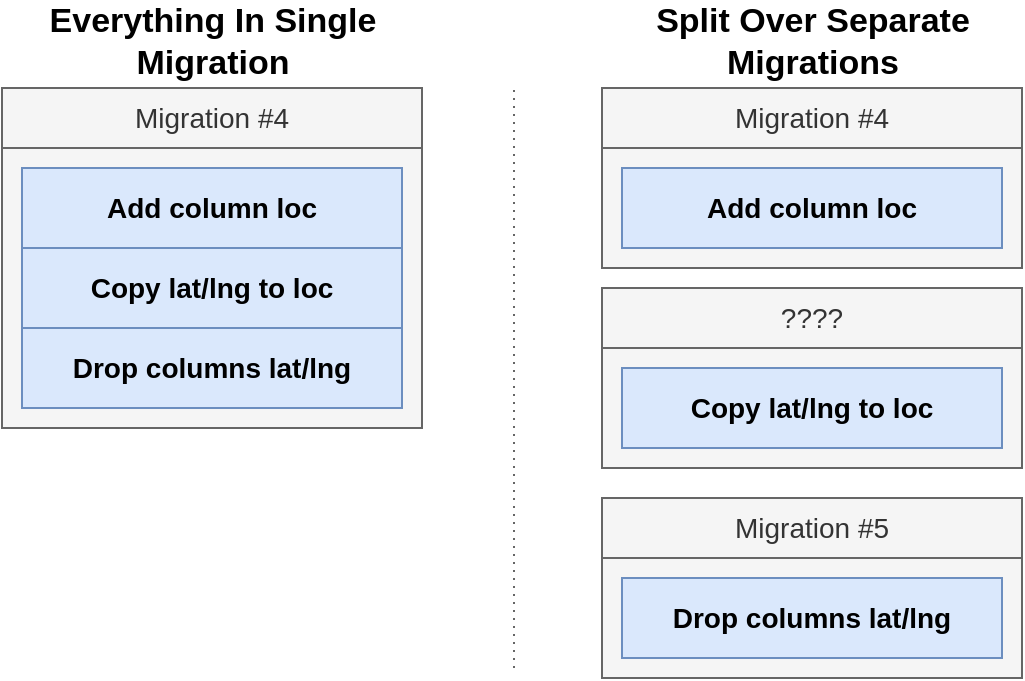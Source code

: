 <mxfile version="13.3.7" type="device" pages="9"><diagram id="X99D3y1sWHCBSuVxDn_O" name="01 - path"><mxGraphModel dx="653" dy="403" grid="1" gridSize="10" guides="1" tooltips="1" connect="1" arrows="1" fold="1" page="1" pageScale="1" pageWidth="1920" pageHeight="1200" math="0" shadow="0"><root><mxCell id="0"/><mxCell id="1" parent="0"/><mxCell id="rL-0ogQe27kvPWBZUVKz-1" value="" style="rounded=0;whiteSpace=wrap;html=1;fontSize=14;align=center;fillColor=#f5f5f5;strokeColor=#666666;fontColor=#333333;" vertex="1" parent="1"><mxGeometry x="530" y="380" width="210" height="140" as="geometry"/></mxCell><mxCell id="rL-0ogQe27kvPWBZUVKz-2" value="Add column loc" style="rounded=0;whiteSpace=wrap;html=1;fontSize=14;fillColor=#dae8fc;strokeColor=#6c8ebf;fontStyle=1" vertex="1" parent="1"><mxGeometry x="540" y="390" width="190" height="40" as="geometry"/></mxCell><mxCell id="rL-0ogQe27kvPWBZUVKz-3" value="Copy lat/lng to loc" style="rounded=0;whiteSpace=wrap;html=1;fontSize=14;fillColor=#dae8fc;strokeColor=#6c8ebf;fontStyle=1" vertex="1" parent="1"><mxGeometry x="540" y="430" width="190" height="40" as="geometry"/></mxCell><mxCell id="rL-0ogQe27kvPWBZUVKz-4" value="Drop columns lat/lng" style="rounded=0;whiteSpace=wrap;html=1;fontSize=14;fillColor=#dae8fc;strokeColor=#6c8ebf;fontStyle=1" vertex="1" parent="1"><mxGeometry x="540" y="470" width="190" height="40" as="geometry"/></mxCell><mxCell id="rL-0ogQe27kvPWBZUVKz-5" value="Migration #4" style="rounded=0;whiteSpace=wrap;html=1;fontSize=14;align=center;fillColor=#f5f5f5;strokeColor=#666666;fontColor=#333333;" vertex="1" parent="1"><mxGeometry x="530" y="350" width="210" height="30" as="geometry"/></mxCell><mxCell id="rL-0ogQe27kvPWBZUVKz-6" value="" style="rounded=0;whiteSpace=wrap;html=1;fontSize=14;align=center;fillColor=#f5f5f5;strokeColor=#666666;fontColor=#333333;" vertex="1" parent="1"><mxGeometry x="830" y="380" width="210" height="60" as="geometry"/></mxCell><mxCell id="rL-0ogQe27kvPWBZUVKz-7" value="Add column loc" style="rounded=0;whiteSpace=wrap;html=1;fontSize=14;fillColor=#dae8fc;strokeColor=#6c8ebf;fontStyle=1" vertex="1" parent="1"><mxGeometry x="840" y="390" width="190" height="40" as="geometry"/></mxCell><mxCell id="rL-0ogQe27kvPWBZUVKz-8" value="Migration #4" style="rounded=0;whiteSpace=wrap;html=1;fontSize=14;align=center;fillColor=#f5f5f5;strokeColor=#666666;fontColor=#333333;" vertex="1" parent="1"><mxGeometry x="830" y="350" width="210" height="30" as="geometry"/></mxCell><mxCell id="rL-0ogQe27kvPWBZUVKz-9" value="" style="rounded=0;whiteSpace=wrap;html=1;fontSize=14;align=center;fillColor=#f5f5f5;strokeColor=#666666;fontColor=#333333;" vertex="1" parent="1"><mxGeometry x="830" y="480" width="210" height="60" as="geometry"/></mxCell><mxCell id="rL-0ogQe27kvPWBZUVKz-10" value="????" style="rounded=0;whiteSpace=wrap;html=1;fontSize=14;align=center;fillColor=#f5f5f5;strokeColor=#666666;fontColor=#333333;" vertex="1" parent="1"><mxGeometry x="830" y="450" width="210" height="30" as="geometry"/></mxCell><mxCell id="rL-0ogQe27kvPWBZUVKz-11" value="Copy lat/lng to loc" style="rounded=0;whiteSpace=wrap;html=1;fontSize=14;fillColor=#dae8fc;strokeColor=#6c8ebf;fontStyle=1" vertex="1" parent="1"><mxGeometry x="840" y="490" width="190" height="40" as="geometry"/></mxCell><mxCell id="rL-0ogQe27kvPWBZUVKz-12" value="" style="rounded=0;whiteSpace=wrap;html=1;fontSize=14;align=center;fillColor=#f5f5f5;strokeColor=#666666;fontColor=#333333;" vertex="1" parent="1"><mxGeometry x="830" y="585" width="210" height="60" as="geometry"/></mxCell><mxCell id="rL-0ogQe27kvPWBZUVKz-13" value="Migration #5" style="rounded=0;whiteSpace=wrap;html=1;fontSize=14;align=center;fillColor=#f5f5f5;strokeColor=#666666;fontColor=#333333;" vertex="1" parent="1"><mxGeometry x="830" y="555" width="210" height="30" as="geometry"/></mxCell><mxCell id="rL-0ogQe27kvPWBZUVKz-14" value="Drop columns lat/lng" style="rounded=0;whiteSpace=wrap;html=1;fontSize=14;fillColor=#dae8fc;strokeColor=#6c8ebf;fontStyle=1" vertex="1" parent="1"><mxGeometry x="840" y="595" width="190" height="40" as="geometry"/></mxCell><mxCell id="rL-0ogQe27kvPWBZUVKz-15" value="Everything In Single Migration" style="text;html=1;strokeColor=none;fillColor=none;align=center;verticalAlign=middle;whiteSpace=wrap;rounded=0;fontSize=17;fontStyle=1" vertex="1" parent="1"><mxGeometry x="548.75" y="317" width="172.5" height="20" as="geometry"/></mxCell><mxCell id="rL-0ogQe27kvPWBZUVKz-16" value="Split Over Separate Migrations" style="text;html=1;strokeColor=none;fillColor=none;align=center;verticalAlign=middle;whiteSpace=wrap;rounded=0;fontSize=17;fontStyle=1" vertex="1" parent="1"><mxGeometry x="848.75" y="317" width="172.5" height="20" as="geometry"/></mxCell><mxCell id="rL-0ogQe27kvPWBZUVKz-17" value="" style="endArrow=none;dashed=1;html=1;dashPattern=1 3;strokeWidth=1;fontSize=17;fillColor=#f5f5f5;strokeColor=#666666;" edge="1" parent="1"><mxGeometry width="50" height="50" relative="1" as="geometry"><mxPoint x="786" y="640" as="sourcePoint"/><mxPoint x="786" y="350" as="targetPoint"/></mxGeometry></mxCell></root></mxGraphModel></diagram><diagram id="wGEizAxx9y2fQKkB62rc" name="02 - steps"><mxGraphModel dx="626" dy="386" grid="1" gridSize="10" guides="1" tooltips="1" connect="1" arrows="1" fold="1" page="1" pageScale="1" pageWidth="1920" pageHeight="1200" math="0" shadow="0"><root><mxCell id="h8NdoyBGjC1DelJYmy77-0"/><mxCell id="h8NdoyBGjC1DelJYmy77-1" parent="h8NdoyBGjC1DelJYmy77-0"/><mxCell id="BJUVgD70D05UWUiNK0d3-31" value="" style="rounded=0;whiteSpace=wrap;html=1;fillColor=#f5f5f5;strokeColor=#666666;fontColor=#333333;" vertex="1" parent="h8NdoyBGjC1DelJYmy77-1"><mxGeometry x="1110" y="435" width="230" height="180" as="geometry"/></mxCell><mxCell id="3X58mYR6nFL11gxB38_d-18" style="edgeStyle=orthogonalEdgeStyle;rounded=0;orthogonalLoop=1;jettySize=auto;html=1;exitX=0.5;exitY=1;exitDx=0;exitDy=0;entryX=0.5;entryY=0;entryDx=0;entryDy=0;" edge="1" parent="h8NdoyBGjC1DelJYmy77-1" source="BJUVgD70D05UWUiNK0d3-1" target="BJUVgD70D05UWUiNK0d3-12"><mxGeometry relative="1" as="geometry"/></mxCell><mxCell id="BJUVgD70D05UWUiNK0d3-1" value="Add column loc" style="rounded=0;whiteSpace=wrap;html=1;fontSize=14;fillColor=#dae8fc;strokeColor=#6c8ebf;fontStyle=1" vertex="1" parent="h8NdoyBGjC1DelJYmy77-1"><mxGeometry x="830" y="370" width="210" height="40" as="geometry"/></mxCell><mxCell id="3X58mYR6nFL11gxB38_d-20" style="edgeStyle=orthogonalEdgeStyle;rounded=0;orthogonalLoop=1;jettySize=auto;html=1;exitX=0.5;exitY=1;exitDx=0;exitDy=0;" edge="1" parent="h8NdoyBGjC1DelJYmy77-1" source="BJUVgD70D05UWUiNK0d3-5" target="BJUVgD70D05UWUiNK0d3-13"><mxGeometry relative="1" as="geometry"/></mxCell><mxCell id="BJUVgD70D05UWUiNK0d3-5" value="Copy lat/lng to loc" style="rounded=0;whiteSpace=wrap;html=1;fontSize=14;fillColor=#dae8fc;strokeColor=#6c8ebf;fontStyle=1" vertex="1" parent="h8NdoyBGjC1DelJYmy77-1"><mxGeometry x="830" y="505" width="210" height="40" as="geometry"/></mxCell><mxCell id="BJUVgD70D05UWUiNK0d3-8" value="Drop columns lat/lng" style="rounded=0;whiteSpace=wrap;html=1;fontSize=14;fillColor=#dae8fc;strokeColor=#6c8ebf;fontStyle=1" vertex="1" parent="h8NdoyBGjC1DelJYmy77-1"><mxGeometry x="830" y="640" width="210" height="40" as="geometry"/></mxCell><mxCell id="BJUVgD70D05UWUiNK0d3-10" value="" style="endArrow=classic;html=1;" edge="1" parent="h8NdoyBGjC1DelJYmy77-1"><mxGeometry width="50" height="50" relative="1" as="geometry"><mxPoint x="820" y="350" as="sourcePoint"/><mxPoint x="820" y="700" as="targetPoint"/></mxGeometry></mxCell><mxCell id="BJUVgD70D05UWUiNK0d3-11" value="Time" style="text;html=1;strokeColor=none;fillColor=none;align=center;verticalAlign=middle;whiteSpace=wrap;rounded=0;fontStyle=1" vertex="1" parent="h8NdoyBGjC1DelJYmy77-1"><mxGeometry x="780" y="350" width="40" height="20" as="geometry"/></mxCell><mxCell id="3X58mYR6nFL11gxB38_d-19" style="edgeStyle=orthogonalEdgeStyle;rounded=0;orthogonalLoop=1;jettySize=auto;html=1;exitX=0.5;exitY=1;exitDx=0;exitDy=0;" edge="1" parent="h8NdoyBGjC1DelJYmy77-1" source="BJUVgD70D05UWUiNK0d3-12" target="BJUVgD70D05UWUiNK0d3-5"><mxGeometry relative="1" as="geometry"/></mxCell><mxCell id="BJUVgD70D05UWUiNK0d3-12" value="Deploy new version of API that will write values to &lt;i&gt;both &lt;/i&gt;lat/lng &lt;i&gt;and&lt;/i&gt;&amp;nbsp;loc" style="rounded=0;whiteSpace=wrap;html=1;fillColor=#d5e8d4;strokeColor=#82b366;fontStyle=1" vertex="1" parent="h8NdoyBGjC1DelJYmy77-1"><mxGeometry x="830" y="438" width="210" height="40" as="geometry"/></mxCell><mxCell id="3X58mYR6nFL11gxB38_d-21" style="edgeStyle=orthogonalEdgeStyle;rounded=0;orthogonalLoop=1;jettySize=auto;html=1;exitX=0.5;exitY=1;exitDx=0;exitDy=0;" edge="1" parent="h8NdoyBGjC1DelJYmy77-1" source="BJUVgD70D05UWUiNK0d3-13" target="BJUVgD70D05UWUiNK0d3-8"><mxGeometry relative="1" as="geometry"/></mxCell><mxCell id="BJUVgD70D05UWUiNK0d3-13" value="&lt;b&gt;Update code to only write to loc column&lt;/b&gt;" style="rounded=0;whiteSpace=wrap;html=1;fillColor=#d5e8d4;strokeColor=#82b366;" vertex="1" parent="h8NdoyBGjC1DelJYmy77-1"><mxGeometry x="830" y="573" width="210" height="40" as="geometry"/></mxCell><mxCell id="BJUVgD70D05UWUiNK0d3-14" value="posts" style="rounded=0;whiteSpace=wrap;html=1;fontSize=12;fillColor=#ffe6cc;strokeColor=#d79b00;fontStyle=1" vertex="1" parent="h8NdoyBGjC1DelJYmy77-1"><mxGeometry x="1125" y="440" width="125" height="20" as="geometry"/></mxCell><mxCell id="BJUVgD70D05UWUiNK0d3-15" value="id" style="rounded=0;whiteSpace=wrap;html=1;fontSize=10;fillColor=#f5f5f5;strokeColor=#666666;fontColor=#333333;fontStyle=3" vertex="1" parent="h8NdoyBGjC1DelJYmy77-1"><mxGeometry x="1125" y="460" width="40" height="20" as="geometry"/></mxCell><mxCell id="BJUVgD70D05UWUiNK0d3-16" value="url" style="rounded=0;whiteSpace=wrap;html=1;fontSize=10;fillColor=#f5f5f5;strokeColor=#666666;fontColor=#333333;fontStyle=3" vertex="1" parent="h8NdoyBGjC1DelJYmy77-1"><mxGeometry x="1165" y="460" width="40" height="20" as="geometry"/></mxCell><mxCell id="BJUVgD70D05UWUiNK0d3-17" value="1" style="rounded=0;whiteSpace=wrap;html=1;fontSize=10;fontStyle=0" vertex="1" parent="h8NdoyBGjC1DelJYmy77-1"><mxGeometry x="1125" y="480" width="40" height="20" as="geometry"/></mxCell><mxCell id="BJUVgD70D05UWUiNK0d3-18" value="...." style="rounded=0;whiteSpace=wrap;html=1;fontSize=10;fontStyle=0" vertex="1" parent="h8NdoyBGjC1DelJYmy77-1"><mxGeometry x="1165" y="480" width="40" height="20" as="geometry"/></mxCell><mxCell id="BJUVgD70D05UWUiNK0d3-19" value="2" style="rounded=0;whiteSpace=wrap;html=1;fontSize=10;fontStyle=0" vertex="1" parent="h8NdoyBGjC1DelJYmy77-1"><mxGeometry x="1125" y="500" width="40" height="20" as="geometry"/></mxCell><mxCell id="BJUVgD70D05UWUiNK0d3-20" value="...." style="rounded=0;whiteSpace=wrap;html=1;fontSize=10;fontStyle=0" vertex="1" parent="h8NdoyBGjC1DelJYmy77-1"><mxGeometry x="1165" y="500" width="40" height="20" as="geometry"/></mxCell><mxCell id="y_ye_fAODbN_sX7JS-9V-0" value="loc" style="rounded=0;whiteSpace=wrap;html=1;fontSize=10;fillColor=#f5f5f5;strokeColor=#666666;fontStyle=3;fontColor=#333333;" vertex="1" parent="h8NdoyBGjC1DelJYmy77-1"><mxGeometry x="1205" y="460" width="40" height="20" as="geometry"/></mxCell><mxCell id="y_ye_fAODbN_sX7JS-9V-1" value="50, 30" style="rounded=0;whiteSpace=wrap;html=1;fontSize=10;fontStyle=0" vertex="1" parent="h8NdoyBGjC1DelJYmy77-1"><mxGeometry x="1205" y="480" width="40" height="20" as="geometry"/></mxCell><mxCell id="y_ye_fAODbN_sX7JS-9V-2" value="10, -46" style="rounded=0;whiteSpace=wrap;html=1;fontSize=10;fontStyle=0" vertex="1" parent="h8NdoyBGjC1DelJYmy77-1"><mxGeometry x="1205" y="500" width="40" height="20" as="geometry"/></mxCell><mxCell id="y_ye_fAODbN_sX7JS-9V-3" value="3" style="rounded=0;whiteSpace=wrap;html=1;fontSize=10;fontStyle=0" vertex="1" parent="h8NdoyBGjC1DelJYmy77-1"><mxGeometry x="1125" y="520" width="40" height="20" as="geometry"/></mxCell><mxCell id="y_ye_fAODbN_sX7JS-9V-4" value="...." style="rounded=0;whiteSpace=wrap;html=1;fontSize=10;fontStyle=0" vertex="1" parent="h8NdoyBGjC1DelJYmy77-1"><mxGeometry x="1165" y="520" width="40" height="20" as="geometry"/></mxCell><mxCell id="y_ye_fAODbN_sX7JS-9V-7" value="25, 25" style="rounded=0;whiteSpace=wrap;html=1;fontSize=10;fontStyle=0" vertex="1" parent="h8NdoyBGjC1DelJYmy77-1"><mxGeometry x="1205" y="520" width="40" height="20" as="geometry"/></mxCell><mxCell id="y_ye_fAODbN_sX7JS-9V-8" value="4" style="rounded=0;whiteSpace=wrap;html=1;fontSize=10;fontStyle=0" vertex="1" parent="h8NdoyBGjC1DelJYmy77-1"><mxGeometry x="1125" y="540" width="40" height="20" as="geometry"/></mxCell><mxCell id="y_ye_fAODbN_sX7JS-9V-9" value="...." style="rounded=0;whiteSpace=wrap;html=1;fontSize=10;fontStyle=0" vertex="1" parent="h8NdoyBGjC1DelJYmy77-1"><mxGeometry x="1165" y="540" width="40" height="20" as="geometry"/></mxCell><mxCell id="y_ye_fAODbN_sX7JS-9V-12" value="35, 35" style="rounded=0;whiteSpace=wrap;html=1;fontSize=10;fontStyle=0" vertex="1" parent="h8NdoyBGjC1DelJYmy77-1"><mxGeometry x="1205" y="540" width="40" height="20" as="geometry"/></mxCell><mxCell id="y_ye_fAODbN_sX7JS-9V-13" value="5" style="rounded=0;whiteSpace=wrap;html=1;fontSize=10;fontStyle=0" vertex="1" parent="h8NdoyBGjC1DelJYmy77-1"><mxGeometry x="1125" y="560" width="40" height="20" as="geometry"/></mxCell><mxCell id="y_ye_fAODbN_sX7JS-9V-14" value="...." style="rounded=0;whiteSpace=wrap;html=1;fontSize=10;fontStyle=0" vertex="1" parent="h8NdoyBGjC1DelJYmy77-1"><mxGeometry x="1165" y="560" width="40" height="20" as="geometry"/></mxCell><mxCell id="y_ye_fAODbN_sX7JS-9V-17" value="61, 41" style="rounded=0;whiteSpace=wrap;html=1;fontSize=10;fontStyle=0" vertex="1" parent="h8NdoyBGjC1DelJYmy77-1"><mxGeometry x="1205" y="560" width="40" height="20" as="geometry"/></mxCell></root></mxGraphModel></diagram><diagram name="03 - steps" id="ZukGDHwSzEl3MqjuSFYA"><mxGraphModel dx="601" dy="370" grid="1" gridSize="10" guides="1" tooltips="1" connect="1" arrows="1" fold="1" page="1" pageScale="1" pageWidth="1920" pageHeight="1200" math="0" shadow="0"><root><mxCell id="w8W1-CN1jgD3hCYnCDoG-0"/><mxCell id="w8W1-CN1jgD3hCYnCDoG-1" parent="w8W1-CN1jgD3hCYnCDoG-0"/><mxCell id="w8W1-CN1jgD3hCYnCDoG-3" style="edgeStyle=orthogonalEdgeStyle;rounded=0;orthogonalLoop=1;jettySize=auto;html=1;exitX=0.5;exitY=1;exitDx=0;exitDy=0;entryX=0.5;entryY=0;entryDx=0;entryDy=0;" edge="1" parent="w8W1-CN1jgD3hCYnCDoG-1" source="w8W1-CN1jgD3hCYnCDoG-4" target="w8W1-CN1jgD3hCYnCDoG-11"><mxGeometry relative="1" as="geometry"/></mxCell><mxCell id="w8W1-CN1jgD3hCYnCDoG-4" value="Add column loc" style="rounded=0;whiteSpace=wrap;html=1;fontSize=14;fillColor=#dae8fc;strokeColor=#6c8ebf;fontStyle=1" vertex="1" parent="w8W1-CN1jgD3hCYnCDoG-1"><mxGeometry x="830" y="370" width="210" height="40" as="geometry"/></mxCell><mxCell id="w8W1-CN1jgD3hCYnCDoG-5" style="edgeStyle=orthogonalEdgeStyle;rounded=0;orthogonalLoop=1;jettySize=auto;html=1;exitX=0.5;exitY=1;exitDx=0;exitDy=0;" edge="1" parent="w8W1-CN1jgD3hCYnCDoG-1" source="w8W1-CN1jgD3hCYnCDoG-6" target="w8W1-CN1jgD3hCYnCDoG-13"><mxGeometry relative="1" as="geometry"/></mxCell><mxCell id="w8W1-CN1jgD3hCYnCDoG-6" value="Copy lat/lng to loc" style="rounded=0;whiteSpace=wrap;html=1;fontSize=14;fillColor=#dae8fc;strokeColor=#6c8ebf;fontStyle=1" vertex="1" parent="w8W1-CN1jgD3hCYnCDoG-1"><mxGeometry x="830" y="492" width="210" height="40" as="geometry"/></mxCell><mxCell id="w8W1-CN1jgD3hCYnCDoG-7" value="Drop columns lat/lng" style="rounded=0;whiteSpace=wrap;html=1;fontSize=14;fillColor=#dae8fc;strokeColor=#6c8ebf;fontStyle=1" vertex="1" parent="w8W1-CN1jgD3hCYnCDoG-1"><mxGeometry x="830" y="613" width="210" height="40" as="geometry"/></mxCell><mxCell id="w8W1-CN1jgD3hCYnCDoG-8" value="" style="endArrow=classic;html=1;" edge="1" parent="w8W1-CN1jgD3hCYnCDoG-1"><mxGeometry width="50" height="50" relative="1" as="geometry"><mxPoint x="820" y="370" as="sourcePoint"/><mxPoint x="820" y="650" as="targetPoint"/></mxGeometry></mxCell><mxCell id="w8W1-CN1jgD3hCYnCDoG-9" value="Time" style="text;html=1;strokeColor=none;fillColor=none;align=center;verticalAlign=middle;whiteSpace=wrap;rounded=0;fontStyle=1" vertex="1" parent="w8W1-CN1jgD3hCYnCDoG-1"><mxGeometry x="780" y="370" width="40" height="20" as="geometry"/></mxCell><mxCell id="w8W1-CN1jgD3hCYnCDoG-10" style="edgeStyle=orthogonalEdgeStyle;rounded=0;orthogonalLoop=1;jettySize=auto;html=1;exitX=0.5;exitY=1;exitDx=0;exitDy=0;" edge="1" parent="w8W1-CN1jgD3hCYnCDoG-1" source="w8W1-CN1jgD3hCYnCDoG-11" target="w8W1-CN1jgD3hCYnCDoG-6"><mxGeometry relative="1" as="geometry"/></mxCell><mxCell id="PwaCQrLdljUofmjTESzP-0" style="edgeStyle=orthogonalEdgeStyle;rounded=0;orthogonalLoop=1;jettySize=auto;html=1;exitX=1;exitY=0.5;exitDx=0;exitDy=0;entryX=1;entryY=0.5;entryDx=0;entryDy=0;" edge="1" parent="w8W1-CN1jgD3hCYnCDoG-1" source="w8W1-CN1jgD3hCYnCDoG-11" target="w8W1-CN1jgD3hCYnCDoG-40"><mxGeometry relative="1" as="geometry"/></mxCell><mxCell id="w8W1-CN1jgD3hCYnCDoG-11" value="Deploy new version of API that will write values to &lt;i&gt;both &lt;/i&gt;lat/lng &lt;i&gt;and&lt;/i&gt;&amp;nbsp;loc" style="rounded=0;whiteSpace=wrap;html=1;fillColor=#d5e8d4;strokeColor=#82b366;fontStyle=1" vertex="1" parent="w8W1-CN1jgD3hCYnCDoG-1"><mxGeometry x="830" y="431" width="210" height="40" as="geometry"/></mxCell><mxCell id="w8W1-CN1jgD3hCYnCDoG-12" style="edgeStyle=orthogonalEdgeStyle;rounded=0;orthogonalLoop=1;jettySize=auto;html=1;exitX=0.5;exitY=1;exitDx=0;exitDy=0;" edge="1" parent="w8W1-CN1jgD3hCYnCDoG-1" source="w8W1-CN1jgD3hCYnCDoG-13" target="w8W1-CN1jgD3hCYnCDoG-7"><mxGeometry relative="1" as="geometry"/></mxCell><mxCell id="PwaCQrLdljUofmjTESzP-1" style="edgeStyle=orthogonalEdgeStyle;rounded=0;orthogonalLoop=1;jettySize=auto;html=1;exitX=1;exitY=0.5;exitDx=0;exitDy=0;entryX=1;entryY=0.5;entryDx=0;entryDy=0;" edge="1" parent="w8W1-CN1jgD3hCYnCDoG-1" source="w8W1-CN1jgD3hCYnCDoG-13" target="w8W1-CN1jgD3hCYnCDoG-40"><mxGeometry relative="1" as="geometry"/></mxCell><mxCell id="w8W1-CN1jgD3hCYnCDoG-13" value="&lt;b&gt;Update code to only write to loc column&lt;/b&gt;" style="rounded=0;whiteSpace=wrap;html=1;fillColor=#d5e8d4;strokeColor=#82b366;" vertex="1" parent="w8W1-CN1jgD3hCYnCDoG-1"><mxGeometry x="830" y="552" width="210" height="40" as="geometry"/></mxCell><mxCell id="w8W1-CN1jgD3hCYnCDoG-41" style="edgeStyle=orthogonalEdgeStyle;rounded=0;orthogonalLoop=1;jettySize=auto;html=1;exitX=0.5;exitY=1;exitDx=0;exitDy=0;entryX=0.214;entryY=0.02;entryDx=0;entryDy=0;entryPerimeter=0;" edge="1" parent="w8W1-CN1jgD3hCYnCDoG-1" source="w8W1-CN1jgD3hCYnCDoG-39" target="w8W1-CN1jgD3hCYnCDoG-4"><mxGeometry relative="1" as="geometry"/></mxCell><mxCell id="w8W1-CN1jgD3hCYnCDoG-39" value="Add posts table" style="rounded=0;whiteSpace=wrap;html=1;fontSize=14;fillColor=#f8cecc;strokeColor=#b85450;fontStyle=1" vertex="1" parent="w8W1-CN1jgD3hCYnCDoG-1"><mxGeometry x="830" y="310" width="90" height="40" as="geometry"/></mxCell><mxCell id="w8W1-CN1jgD3hCYnCDoG-42" style="edgeStyle=orthogonalEdgeStyle;rounded=0;orthogonalLoop=1;jettySize=auto;html=1;exitX=0.5;exitY=1;exitDx=0;exitDy=0;entryX=0.788;entryY=0;entryDx=0;entryDy=0;entryPerimeter=0;" edge="1" parent="w8W1-CN1jgD3hCYnCDoG-1" source="w8W1-CN1jgD3hCYnCDoG-40" target="w8W1-CN1jgD3hCYnCDoG-4"><mxGeometry relative="1" as="geometry"/></mxCell><mxCell id="w8W1-CN1jgD3hCYnCDoG-40" value="Create Web App" style="rounded=0;whiteSpace=wrap;html=1;fontSize=14;fillColor=#f8cecc;strokeColor=#b85450;fontStyle=1" vertex="1" parent="w8W1-CN1jgD3hCYnCDoG-1"><mxGeometry x="950" y="310" width="90" height="40" as="geometry"/></mxCell></root></mxGraphModel></diagram><diagram id="8nhI5YdnS5SBJZM4y8-O" name="04 - options"><mxGraphModel dx="715" dy="441" grid="1" gridSize="10" guides="1" tooltips="1" connect="1" arrows="1" fold="1" page="1" pageScale="1" pageWidth="1920" pageHeight="1200" math="0" shadow="0"><root><mxCell id="rQsdKKeLAKJ_D9yxux4y-0"/><mxCell id="rQsdKKeLAKJ_D9yxux4y-1" parent="rQsdKKeLAKJ_D9yxux4y-0"/><mxCell id="J6atRcbS8xdIuRAYral4-0" value="Database" style="rounded=0;whiteSpace=wrap;html=1;fontStyle=1;fillColor=#d5e8d4;strokeColor=#82b366;fontSize=21;" vertex="1" parent="rQsdKKeLAKJ_D9yxux4y-1"><mxGeometry x="900" y="310" width="220" height="30" as="geometry"/></mxCell><mxCell id="J6atRcbS8xdIuRAYral4-3" value="Option #1 &lt;br&gt;Determine Updates in JS" style="text;html=1;strokeColor=none;fillColor=none;align=center;verticalAlign=middle;whiteSpace=wrap;rounded=0;fontSize=21;fontStyle=1" vertex="1" parent="rQsdKKeLAKJ_D9yxux4y-1"><mxGeometry x="698" y="265" width="260" height="20" as="geometry"/></mxCell><mxCell id="J6atRcbS8xdIuRAYral4-5" value="JS File" style="rounded=0;whiteSpace=wrap;html=1;fontStyle=1;fillColor=#e1d5e7;strokeColor=#9673a6;fontSize=21;" vertex="1" parent="rQsdKKeLAKJ_D9yxux4y-1"><mxGeometry x="525" y="310" width="220" height="30" as="geometry"/></mxCell><mxCell id="J6atRcbS8xdIuRAYral4-6" value="" style="rounded=0;whiteSpace=wrap;html=1;fontStyle=1;fillColor=#e1d5e7;strokeColor=#9673a6;fontSize=21;" vertex="1" parent="rQsdKKeLAKJ_D9yxux4y-1"><mxGeometry x="525" y="340" width="220" height="290" as="geometry"/></mxCell><mxCell id="J6atRcbS8xdIuRAYral4-7" value="" style="rounded=0;whiteSpace=wrap;html=1;fontStyle=1;fillColor=#d5e8d4;strokeColor=#82b366;fontSize=21;" vertex="1" parent="rQsdKKeLAKJ_D9yxux4y-1"><mxGeometry x="900" y="340" width="220" height="290" as="geometry"/></mxCell><mxCell id="J6atRcbS8xdIuRAYral4-11" style="edgeStyle=orthogonalEdgeStyle;rounded=0;orthogonalLoop=1;jettySize=auto;html=1;exitX=0.5;exitY=1;exitDx=0;exitDy=0;fontSize=11;" edge="1" parent="rQsdKKeLAKJ_D9yxux4y-1" source="J6atRcbS8xdIuRAYral4-9" target="J6atRcbS8xdIuRAYral4-10"><mxGeometry relative="1" as="geometry"/></mxCell><mxCell id="J6atRcbS8xdIuRAYral4-9" value="&lt;b style=&quot;font-size: 11px&quot;&gt;SELECT&lt;/b&gt; id, lat, lng&lt;br style=&quot;font-size: 11px&quot;&gt;&lt;b style=&quot;font-size: 11px&quot;&gt;FROM&lt;/b&gt; posts&lt;br style=&quot;font-size: 11px&quot;&gt;&lt;b style=&quot;font-size: 11px&quot;&gt;WHERE&lt;/b&gt; loc &lt;b style=&quot;font-size: 11px&quot;&gt;IS NULL;&lt;br&gt;&lt;/b&gt;" style="rounded=0;whiteSpace=wrap;html=1;fontSize=11;fillColor=#dae8fc;strokeColor=#6c8ebf;align=left;spacingLeft=10;" vertex="1" parent="rQsdKKeLAKJ_D9yxux4y-1"><mxGeometry x="530" y="350" width="210" height="70" as="geometry"/></mxCell><mxCell id="J6atRcbS8xdIuRAYral4-13" style="edgeStyle=orthogonalEdgeStyle;rounded=0;orthogonalLoop=1;jettySize=auto;html=1;exitX=0.5;exitY=1;exitDx=0;exitDy=0;fontSize=14;" edge="1" parent="rQsdKKeLAKJ_D9yxux4y-1" source="J6atRcbS8xdIuRAYral4-10" target="J6atRcbS8xdIuRAYral4-12"><mxGeometry relative="1" as="geometry"/></mxCell><mxCell id="J6atRcbS8xdIuRAYral4-10" value="Run business logic + validation in Javascript" style="rounded=0;whiteSpace=wrap;html=1;fontSize=14;fillColor=#f5f5f5;strokeColor=#666666;align=center;spacingLeft=0;fontColor=#333333;fontStyle=2" vertex="1" parent="rQsdKKeLAKJ_D9yxux4y-1"><mxGeometry x="530" y="440" width="210" height="70" as="geometry"/></mxCell><mxCell id="J6atRcbS8xdIuRAYral4-12" value="&lt;b style=&quot;font-size: 11px&quot;&gt;UPDATE&lt;/b&gt; posts&lt;br style=&quot;font-size: 11px&quot;&gt;&lt;b style=&quot;font-size: 11px&quot;&gt;SET&lt;/b&gt; loc = ...&lt;br style=&quot;font-size: 11px&quot;&gt;&lt;b style=&quot;font-size: 11px&quot;&gt;WHERE&lt;/b&gt;&amp;nbsp;id = ...&lt;b style=&quot;font-size: 11px&quot;&gt;&lt;br&gt;&lt;/b&gt;" style="rounded=0;whiteSpace=wrap;html=1;fontSize=11;fillColor=#dae8fc;strokeColor=#6c8ebf;align=left;spacingLeft=10;" vertex="1" parent="rQsdKKeLAKJ_D9yxux4y-1"><mxGeometry x="530" y="540" width="210" height="70" as="geometry"/></mxCell><mxCell id="J6atRcbS8xdIuRAYral4-16" style="edgeStyle=orthogonalEdgeStyle;rounded=0;orthogonalLoop=1;jettySize=auto;html=1;exitX=1;exitY=0.75;exitDx=0;exitDy=0;entryX=0;entryY=0.75;entryDx=0;entryDy=0;fontSize=14;strokeWidth=4;" edge="1" parent="rQsdKKeLAKJ_D9yxux4y-1"><mxGeometry relative="1" as="geometry"><mxPoint x="745" y="574.76" as="sourcePoint"/><mxPoint x="900" y="574.76" as="targetPoint"/></mxGeometry></mxCell><mxCell id="J6atRcbS8xdIuRAYral4-17" style="edgeStyle=orthogonalEdgeStyle;rounded=0;orthogonalLoop=1;jettySize=auto;html=1;exitX=1;exitY=0.75;exitDx=0;exitDy=0;entryX=0;entryY=0.75;entryDx=0;entryDy=0;fontSize=14;strokeWidth=4;" edge="1" parent="rQsdKKeLAKJ_D9yxux4y-1"><mxGeometry relative="1" as="geometry"><mxPoint x="900" y="384.76" as="sourcePoint"/><mxPoint x="745" y="384.76" as="targetPoint"/></mxGeometry></mxCell></root></mxGraphModel></diagram><diagram name="05 - cons" id="cPQBeLBOcsttyC0u-7-b"><mxGraphModel dx="683" dy="421" grid="1" gridSize="10" guides="1" tooltips="1" connect="1" arrows="1" fold="1" page="1" pageScale="1" pageWidth="1920" pageHeight="1200" math="0" shadow="0"><root><mxCell id="RV26m6Z04jjBtAR5d3wD-0"/><mxCell id="RV26m6Z04jjBtAR5d3wD-1" parent="RV26m6Z04jjBtAR5d3wD-0"/><mxCell id="RV26m6Z04jjBtAR5d3wD-2" value="Database" style="rounded=0;whiteSpace=wrap;html=1;fontStyle=0;fillColor=#d5e8d4;strokeColor=#82b366;fontSize=21;" vertex="1" parent="RV26m6Z04jjBtAR5d3wD-1"><mxGeometry x="780" y="310" width="110" height="30" as="geometry"/></mxCell><mxCell id="RV26m6Z04jjBtAR5d3wD-3" value="Option #1 &lt;br&gt;Determine Updates in JS" style="text;html=1;strokeColor=none;fillColor=none;align=center;verticalAlign=middle;whiteSpace=wrap;rounded=0;fontSize=21;fontStyle=0" vertex="1" parent="RV26m6Z04jjBtAR5d3wD-1"><mxGeometry x="610" y="265" width="260" height="20" as="geometry"/></mxCell><mxCell id="RV26m6Z04jjBtAR5d3wD-4" value="JS File" style="rounded=0;whiteSpace=wrap;html=1;fontStyle=0;fillColor=#e1d5e7;strokeColor=#9673a6;fontSize=21;" vertex="1" parent="RV26m6Z04jjBtAR5d3wD-1"><mxGeometry x="525" y="310" width="220" height="30" as="geometry"/></mxCell><mxCell id="RV26m6Z04jjBtAR5d3wD-5" value="" style="rounded=0;whiteSpace=wrap;html=1;fontStyle=1;fillColor=#e1d5e7;strokeColor=#9673a6;fontSize=21;" vertex="1" parent="RV26m6Z04jjBtAR5d3wD-1"><mxGeometry x="525" y="340" width="220" height="290" as="geometry"/></mxCell><mxCell id="RV26m6Z04jjBtAR5d3wD-6" value="" style="rounded=0;whiteSpace=wrap;html=1;fontStyle=1;fillColor=#d5e8d4;strokeColor=#82b366;fontSize=21;" vertex="1" parent="RV26m6Z04jjBtAR5d3wD-1"><mxGeometry x="780" y="340" width="110" height="290" as="geometry"/></mxCell><mxCell id="RV26m6Z04jjBtAR5d3wD-7" style="edgeStyle=orthogonalEdgeStyle;rounded=0;orthogonalLoop=1;jettySize=auto;html=1;exitX=0.5;exitY=1;exitDx=0;exitDy=0;fontSize=11;" edge="1" parent="RV26m6Z04jjBtAR5d3wD-1" source="RV26m6Z04jjBtAR5d3wD-8" target="RV26m6Z04jjBtAR5d3wD-10"><mxGeometry relative="1" as="geometry"/></mxCell><mxCell id="RV26m6Z04jjBtAR5d3wD-8" value="&lt;b style=&quot;font-size: 11px&quot;&gt;SELECT&lt;/b&gt; id, lat, lng&lt;br style=&quot;font-size: 11px&quot;&gt;&lt;b style=&quot;font-size: 11px&quot;&gt;FROM&lt;/b&gt; posts&lt;br style=&quot;font-size: 11px&quot;&gt;&lt;b style=&quot;font-size: 11px&quot;&gt;WHERE&lt;/b&gt; loc &lt;b style=&quot;font-size: 11px&quot;&gt;IS NULL&lt;br&gt;LIMIT 5000;&lt;br&gt;&lt;/b&gt;" style="rounded=0;whiteSpace=wrap;html=1;fontSize=11;fillColor=#dae8fc;strokeColor=#6c8ebf;align=left;spacingLeft=10;" vertex="1" parent="RV26m6Z04jjBtAR5d3wD-1"><mxGeometry x="530" y="350" width="210" height="70" as="geometry"/></mxCell><mxCell id="RV26m6Z04jjBtAR5d3wD-9" style="edgeStyle=orthogonalEdgeStyle;rounded=0;orthogonalLoop=1;jettySize=auto;html=1;exitX=0.5;exitY=1;exitDx=0;exitDy=0;fontSize=14;" edge="1" parent="RV26m6Z04jjBtAR5d3wD-1" source="RV26m6Z04jjBtAR5d3wD-10" target="RV26m6Z04jjBtAR5d3wD-11"><mxGeometry relative="1" as="geometry"/></mxCell><mxCell id="RV26m6Z04jjBtAR5d3wD-10" value="Run business logic + validation in Javascript" style="rounded=0;whiteSpace=wrap;html=1;fontSize=14;fillColor=#f5f5f5;strokeColor=#666666;align=center;spacingLeft=0;fontColor=#333333;fontStyle=2" vertex="1" parent="RV26m6Z04jjBtAR5d3wD-1"><mxGeometry x="530" y="440" width="210" height="70" as="geometry"/></mxCell><mxCell id="RV26m6Z04jjBtAR5d3wD-11" value="&lt;b style=&quot;font-size: 11px&quot;&gt;UPDATE&lt;/b&gt; posts&lt;br style=&quot;font-size: 11px&quot;&gt;&lt;b style=&quot;font-size: 11px&quot;&gt;SET&lt;/b&gt; loc = ...&lt;br style=&quot;font-size: 11px&quot;&gt;&lt;b style=&quot;font-size: 11px&quot;&gt;WHERE&lt;/b&gt;&amp;nbsp;id = ...&lt;b style=&quot;font-size: 11px&quot;&gt;&lt;br&gt;&lt;/b&gt;" style="rounded=0;whiteSpace=wrap;html=1;fontSize=11;fillColor=#dae8fc;strokeColor=#6c8ebf;align=left;spacingLeft=10;" vertex="1" parent="RV26m6Z04jjBtAR5d3wD-1"><mxGeometry x="530" y="540" width="210" height="70" as="geometry"/></mxCell><mxCell id="RV26m6Z04jjBtAR5d3wD-12" style="edgeStyle=orthogonalEdgeStyle;rounded=0;orthogonalLoop=1;jettySize=auto;html=1;exitX=1;exitY=0.75;exitDx=0;exitDy=0;fontSize=14;strokeWidth=4;" edge="1" parent="RV26m6Z04jjBtAR5d3wD-1"><mxGeometry relative="1" as="geometry"><mxPoint x="745" y="574.76" as="sourcePoint"/><mxPoint x="780" y="575" as="targetPoint"/></mxGeometry></mxCell><mxCell id="RV26m6Z04jjBtAR5d3wD-13" style="edgeStyle=orthogonalEdgeStyle;rounded=0;orthogonalLoop=1;jettySize=auto;html=1;entryX=0;entryY=0.75;entryDx=0;entryDy=0;fontSize=14;strokeWidth=4;" edge="1" parent="RV26m6Z04jjBtAR5d3wD-1"><mxGeometry relative="1" as="geometry"><mxPoint x="780" y="385" as="sourcePoint"/><mxPoint x="745" y="384.76" as="targetPoint"/></mxGeometry></mxCell><mxCell id="RV26m6Z04jjBtAR5d3wD-14" value="Might have many posts - Node server could crash if we try to load up millions of posts all at once" style="rounded=0;whiteSpace=wrap;html=1;fontSize=14;align=center;fillColor=#ffe6cc;strokeColor=#d79b00;fontStyle=1" vertex="1" parent="RV26m6Z04jjBtAR5d3wD-1"><mxGeometry x="920" y="310" width="280" height="60" as="geometry"/></mxCell><mxCell id="47Nyd-j0jGC8_28KIvLu-0" value="Requires us to manually connect to the DB from a Node environment" style="rounded=0;whiteSpace=wrap;html=1;fontSize=14;align=center;fillColor=#ffe6cc;strokeColor=#d79b00;fontStyle=1" vertex="1" parent="RV26m6Z04jjBtAR5d3wD-1"><mxGeometry x="920" y="450" width="280" height="60" as="geometry"/></mxCell><mxCell id="8gRRSq5IZqywfIBkphVy-0" value="We can run complex business logic/validation on the records before doing the update" style="rounded=0;whiteSpace=wrap;html=1;fontSize=14;align=center;fillColor=#ffe6cc;strokeColor=#d79b00;fontStyle=1" vertex="1" parent="RV26m6Z04jjBtAR5d3wD-1"><mxGeometry x="920" y="520" width="280" height="60" as="geometry"/></mxCell><mxCell id="3al2gQVXTHQ80Rca8Zo7-0" value="Batching could fail halfway through, leaves us in a halfway-between state" style="rounded=0;whiteSpace=wrap;html=1;fontSize=14;align=center;fillColor=#ffe6cc;strokeColor=#d79b00;fontStyle=1" vertex="1" parent="RV26m6Z04jjBtAR5d3wD-1"><mxGeometry x="920" y="380" width="280" height="60" as="geometry"/></mxCell></root></mxGraphModel></diagram><diagram name="06 - conn" id="OmkjNDPsic-HecjlF09K"><mxGraphModel dx="509" dy="314" grid="1" gridSize="10" guides="1" tooltips="1" connect="1" arrows="1" fold="1" page="1" pageScale="1" pageWidth="1920" pageHeight="1200" math="0" shadow="0"><root><mxCell id="dqeTI1_FAd0KBx-lLERn-0"/><mxCell id="dqeTI1_FAd0KBx-lLERn-1" parent="dqeTI1_FAd0KBx-lLERn-0"/><mxCell id="dqeTI1_FAd0KBx-lLERn-2" value="Database" style="rounded=0;whiteSpace=wrap;html=1;fontStyle=1;fillColor=#d5e8d4;strokeColor=#82b366;fontSize=21;" vertex="1" parent="dqeTI1_FAd0KBx-lLERn-1"><mxGeometry x="900" y="310" width="220" height="30" as="geometry"/></mxCell><mxCell id="dqeTI1_FAd0KBx-lLERn-3" value="Option #2&lt;br&gt;SQL!" style="text;html=1;strokeColor=none;fillColor=none;align=center;verticalAlign=middle;whiteSpace=wrap;rounded=0;fontSize=21;fontStyle=1" vertex="1" parent="dqeTI1_FAd0KBx-lLERn-1"><mxGeometry x="698" y="265" width="260" height="20" as="geometry"/></mxCell><mxCell id="dqeTI1_FAd0KBx-lLERn-4" value="JS File/PgAdmin" style="rounded=0;whiteSpace=wrap;html=1;fontStyle=1;fillColor=#e1d5e7;strokeColor=#9673a6;fontSize=21;" vertex="1" parent="dqeTI1_FAd0KBx-lLERn-1"><mxGeometry x="550" y="310" width="195" height="30" as="geometry"/></mxCell><mxCell id="dqeTI1_FAd0KBx-lLERn-5" value="" style="rounded=0;whiteSpace=wrap;html=1;fontStyle=1;fillColor=#e1d5e7;strokeColor=#9673a6;fontSize=21;" vertex="1" parent="dqeTI1_FAd0KBx-lLERn-1"><mxGeometry x="550" y="340" width="195" height="290" as="geometry"/></mxCell><mxCell id="dqeTI1_FAd0KBx-lLERn-6" value="" style="rounded=0;whiteSpace=wrap;html=1;fontStyle=1;fillColor=#d5e8d4;strokeColor=#82b366;fontSize=21;" vertex="1" parent="dqeTI1_FAd0KBx-lLERn-1"><mxGeometry x="900" y="340" width="220" height="290" as="geometry"/></mxCell><mxCell id="dqeTI1_FAd0KBx-lLERn-8" value="&lt;b style=&quot;font-size: 11px&quot;&gt;UPDATE &lt;/b&gt;&lt;span style=&quot;font-size: 11px&quot;&gt;posts&lt;br&gt;&lt;b&gt;SET &lt;/b&gt;&lt;/span&gt;&lt;span style=&quot;font-size: 11px&quot;&gt;loc = ...&lt;br&gt;&lt;b&gt;WHERE &lt;/b&gt;&lt;/span&gt;&lt;span style=&quot;font-size: 11px&quot;&gt;loc&lt;/span&gt;&lt;b style=&quot;font-size: 11px&quot;&gt; IS NULL;&lt;br&gt;&lt;/b&gt;" style="rounded=0;whiteSpace=wrap;html=1;fontSize=11;fillColor=#dae8fc;strokeColor=#6c8ebf;align=left;spacingLeft=10;" vertex="1" parent="dqeTI1_FAd0KBx-lLERn-1"><mxGeometry x="555" y="350" width="170" height="70" as="geometry"/></mxCell><mxCell id="dqeTI1_FAd0KBx-lLERn-13" style="edgeStyle=orthogonalEdgeStyle;rounded=0;orthogonalLoop=1;jettySize=auto;html=1;exitX=1;exitY=0.75;exitDx=0;exitDy=0;entryX=0;entryY=0.75;entryDx=0;entryDy=0;fontSize=14;strokeWidth=4;" edge="1" parent="dqeTI1_FAd0KBx-lLERn-1"><mxGeometry relative="1" as="geometry"><mxPoint x="745" y="384.76" as="sourcePoint"/><mxPoint x="900" y="384.76" as="targetPoint"/></mxGeometry></mxCell></root></mxGraphModel></diagram><diagram name="07 - conn" id="zqBxfxuoipYeD8bUM_0R"><mxGraphModel dx="733" dy="452" grid="1" gridSize="10" guides="1" tooltips="1" connect="1" arrows="1" fold="1" page="1" pageScale="1" pageWidth="1920" pageHeight="1200" math="0" shadow="0"><root><mxCell id="c9m_pKSS4kHkHfAOkcxZ-0"/><mxCell id="c9m_pKSS4kHkHfAOkcxZ-1" parent="c9m_pKSS4kHkHfAOkcxZ-0"/><mxCell id="c9m_pKSS4kHkHfAOkcxZ-2" value="Database" style="rounded=0;whiteSpace=wrap;html=1;fontStyle=0;fillColor=#d5e8d4;strokeColor=#82b366;fontSize=21;" vertex="1" parent="c9m_pKSS4kHkHfAOkcxZ-1"><mxGeometry x="815" y="310" width="105" height="30" as="geometry"/></mxCell><mxCell id="c9m_pKSS4kHkHfAOkcxZ-3" value="Option #2&lt;br&gt;SQL!" style="text;html=1;strokeColor=none;fillColor=none;align=center;verticalAlign=middle;whiteSpace=wrap;rounded=0;fontSize=21;fontStyle=0" vertex="1" parent="c9m_pKSS4kHkHfAOkcxZ-1"><mxGeometry x="640" y="265" width="260" height="20" as="geometry"/></mxCell><mxCell id="c9m_pKSS4kHkHfAOkcxZ-4" value="JS File/PgAdmin" style="rounded=0;whiteSpace=wrap;html=1;fontStyle=0;fillColor=#e1d5e7;strokeColor=#9673a6;fontSize=21;" vertex="1" parent="c9m_pKSS4kHkHfAOkcxZ-1"><mxGeometry x="550" y="310" width="195" height="30" as="geometry"/></mxCell><mxCell id="c9m_pKSS4kHkHfAOkcxZ-5" value="" style="rounded=0;whiteSpace=wrap;html=1;fontStyle=1;fillColor=#e1d5e7;strokeColor=#9673a6;fontSize=21;" vertex="1" parent="c9m_pKSS4kHkHfAOkcxZ-1"><mxGeometry x="550" y="340" width="195" height="290" as="geometry"/></mxCell><mxCell id="c9m_pKSS4kHkHfAOkcxZ-6" value="" style="rounded=0;whiteSpace=wrap;html=1;fontStyle=1;fillColor=#d5e8d4;strokeColor=#82b366;fontSize=21;" vertex="1" parent="c9m_pKSS4kHkHfAOkcxZ-1"><mxGeometry x="815" y="340" width="105" height="290" as="geometry"/></mxCell><mxCell id="c9m_pKSS4kHkHfAOkcxZ-7" value="&lt;b style=&quot;font-size: 11px&quot;&gt;UPDATE &lt;/b&gt;&lt;span style=&quot;font-size: 11px&quot;&gt;posts&lt;br&gt;&lt;b&gt;SET &lt;/b&gt;&lt;/span&gt;&lt;span style=&quot;font-size: 11px&quot;&gt;loc = ...&lt;br&gt;&lt;b&gt;WHERE &lt;/b&gt;&lt;/span&gt;&lt;span style=&quot;font-size: 11px&quot;&gt;loc&lt;/span&gt;&lt;b style=&quot;font-size: 11px&quot;&gt; IS NULL;&lt;br&gt;&lt;/b&gt;" style="rounded=0;whiteSpace=wrap;html=1;fontSize=11;fillColor=#dae8fc;strokeColor=#6c8ebf;align=left;spacingLeft=10;" vertex="1" parent="c9m_pKSS4kHkHfAOkcxZ-1"><mxGeometry x="555" y="350" width="170" height="70" as="geometry"/></mxCell><mxCell id="c9m_pKSS4kHkHfAOkcxZ-8" style="edgeStyle=orthogonalEdgeStyle;rounded=0;orthogonalLoop=1;jettySize=auto;html=1;exitX=1;exitY=0.75;exitDx=0;exitDy=0;entryX=0;entryY=0.75;entryDx=0;entryDy=0;fontSize=14;strokeWidth=4;" edge="1" parent="c9m_pKSS4kHkHfAOkcxZ-1"><mxGeometry relative="1" as="geometry"><mxPoint x="745" y="384.76" as="sourcePoint"/><mxPoint x="815" y="384.76" as="targetPoint"/></mxGeometry></mxCell><mxCell id="wt_4I79MYXvxBKyaUDdy-0" value="No moving info between DB and Node - as fast as possible" style="rounded=0;whiteSpace=wrap;html=1;fontSize=14;align=center;fillColor=#ffe6cc;strokeColor=#d79b00;fontStyle=1" vertex="1" parent="c9m_pKSS4kHkHfAOkcxZ-1"><mxGeometry x="940" y="310" width="280" height="60" as="geometry"/></mxCell><mxCell id="oYNLAdeHlOHZDq_IfPpw-0" value="Harder to implement validation/business logic" style="rounded=0;whiteSpace=wrap;html=1;fontSize=14;align=center;fillColor=#ffe6cc;strokeColor=#d79b00;fontStyle=1" vertex="1" parent="c9m_pKSS4kHkHfAOkcxZ-1"><mxGeometry x="940" y="380" width="280" height="60" as="geometry"/></mxCell></root></mxGraphModel></diagram><diagram id="GEO2hppmY0mB6WrBaImX" name="08 - issue"><mxGraphModel dx="501" dy="309" grid="1" gridSize="10" guides="1" tooltips="1" connect="1" arrows="1" fold="1" page="1" pageScale="1" pageWidth="1920" pageHeight="1200" math="0" shadow="0"><root><mxCell id="GfiH1t9nrtQ4W-qwItp6-0"/><mxCell id="GfiH1t9nrtQ4W-qwItp6-1" parent="GfiH1t9nrtQ4W-qwItp6-0"/><mxCell id="GfiH1t9nrtQ4W-qwItp6-2" value="Issue with Both Approaches" style="rounded=0;whiteSpace=wrap;html=1;fontSize=14;align=center;fillColor=#f8cecc;strokeColor=#b85450;fontStyle=1" vertex="1" parent="GfiH1t9nrtQ4W-qwItp6-1"><mxGeometry x="690" y="270" width="340" height="40" as="geometry"/></mxCell><mxCell id="GPg9ZbKQz7U5qEewPv7U-0" value="" style="rounded=0;whiteSpace=wrap;html=1;fillColor=#f5f5f5;strokeColor=#666666;fontColor=#333333;" vertex="1" parent="GfiH1t9nrtQ4W-qwItp6-1"><mxGeometry x="620" y="340" width="230" height="180" as="geometry"/></mxCell><mxCell id="GPg9ZbKQz7U5qEewPv7U-1" value="posts" style="rounded=0;whiteSpace=wrap;html=1;fontSize=12;fillColor=#ffe6cc;strokeColor=#d79b00;fontStyle=1" vertex="1" parent="GfiH1t9nrtQ4W-qwItp6-1"><mxGeometry x="635" y="355" width="200" height="20" as="geometry"/></mxCell><mxCell id="GPg9ZbKQz7U5qEewPv7U-2" value="id" style="rounded=0;whiteSpace=wrap;html=1;fontSize=10;fillColor=#f5f5f5;strokeColor=#666666;fontColor=#333333;fontStyle=3" vertex="1" parent="GfiH1t9nrtQ4W-qwItp6-1"><mxGeometry x="635" y="375" width="40" height="20" as="geometry"/></mxCell><mxCell id="GPg9ZbKQz7U5qEewPv7U-3" value="url" style="rounded=0;whiteSpace=wrap;html=1;fontSize=10;fillColor=#f5f5f5;strokeColor=#666666;fontColor=#333333;fontStyle=3" vertex="1" parent="GfiH1t9nrtQ4W-qwItp6-1"><mxGeometry x="675" y="375" width="40" height="20" as="geometry"/></mxCell><mxCell id="GPg9ZbKQz7U5qEewPv7U-4" value="1" style="rounded=0;whiteSpace=wrap;html=1;fontSize=10;fontStyle=0" vertex="1" parent="GfiH1t9nrtQ4W-qwItp6-1"><mxGeometry x="635" y="395" width="40" height="20" as="geometry"/></mxCell><mxCell id="GPg9ZbKQz7U5qEewPv7U-5" value="...." style="rounded=0;whiteSpace=wrap;html=1;fontSize=10;fontStyle=0" vertex="1" parent="GfiH1t9nrtQ4W-qwItp6-1"><mxGeometry x="675" y="395" width="40" height="20" as="geometry"/></mxCell><mxCell id="GPg9ZbKQz7U5qEewPv7U-6" value="2" style="rounded=0;whiteSpace=wrap;html=1;fontSize=10;fontStyle=0" vertex="1" parent="GfiH1t9nrtQ4W-qwItp6-1"><mxGeometry x="635" y="415" width="40" height="20" as="geometry"/></mxCell><mxCell id="GPg9ZbKQz7U5qEewPv7U-7" value="...." style="rounded=0;whiteSpace=wrap;html=1;fontSize=10;fontStyle=0" vertex="1" parent="GfiH1t9nrtQ4W-qwItp6-1"><mxGeometry x="675" y="415" width="40" height="20" as="geometry"/></mxCell><mxCell id="GPg9ZbKQz7U5qEewPv7U-8" value="loc" style="rounded=0;whiteSpace=wrap;html=1;fontSize=10;fillColor=#f5f5f5;strokeColor=#666666;fontStyle=3;fontColor=#333333;" vertex="1" parent="GfiH1t9nrtQ4W-qwItp6-1"><mxGeometry x="795" y="375" width="40" height="20" as="geometry"/></mxCell><mxCell id="GPg9ZbKQz7U5qEewPv7U-9" value="50, 30" style="rounded=0;whiteSpace=wrap;html=1;fontSize=10;fontStyle=0" vertex="1" parent="GfiH1t9nrtQ4W-qwItp6-1"><mxGeometry x="795" y="395" width="40" height="20" as="geometry"/></mxCell><mxCell id="GPg9ZbKQz7U5qEewPv7U-10" value="10, -46" style="rounded=0;whiteSpace=wrap;html=1;fontSize=10;fontStyle=0" vertex="1" parent="GfiH1t9nrtQ4W-qwItp6-1"><mxGeometry x="795" y="415" width="40" height="20" as="geometry"/></mxCell><mxCell id="GPg9ZbKQz7U5qEewPv7U-11" value="3" style="rounded=0;whiteSpace=wrap;html=1;fontSize=10;fontStyle=0" vertex="1" parent="GfiH1t9nrtQ4W-qwItp6-1"><mxGeometry x="635" y="435" width="40" height="20" as="geometry"/></mxCell><mxCell id="GPg9ZbKQz7U5qEewPv7U-12" value="...." style="rounded=0;whiteSpace=wrap;html=1;fontSize=10;fontStyle=0" vertex="1" parent="GfiH1t9nrtQ4W-qwItp6-1"><mxGeometry x="675" y="435" width="40" height="20" as="geometry"/></mxCell><mxCell id="GPg9ZbKQz7U5qEewPv7U-13" value="25, 24" style="rounded=0;whiteSpace=wrap;html=1;fontSize=10;fontStyle=0;fillColor=#d5e8d4;strokeColor=#82b366;" vertex="1" parent="GfiH1t9nrtQ4W-qwItp6-1"><mxGeometry x="795" y="435" width="40" height="20" as="geometry"/></mxCell><mxCell id="GPg9ZbKQz7U5qEewPv7U-14" value="4" style="rounded=0;whiteSpace=wrap;html=1;fontSize=10;fontStyle=0" vertex="1" parent="GfiH1t9nrtQ4W-qwItp6-1"><mxGeometry x="635" y="455" width="40" height="20" as="geometry"/></mxCell><mxCell id="GPg9ZbKQz7U5qEewPv7U-15" value="...." style="rounded=0;whiteSpace=wrap;html=1;fontSize=10;fontStyle=0" vertex="1" parent="GfiH1t9nrtQ4W-qwItp6-1"><mxGeometry x="675" y="455" width="40" height="20" as="geometry"/></mxCell><mxCell id="GPg9ZbKQz7U5qEewPv7U-16" value="null" style="rounded=0;whiteSpace=wrap;html=1;fontSize=10;fontStyle=0" vertex="1" parent="GfiH1t9nrtQ4W-qwItp6-1"><mxGeometry x="795" y="455" width="40" height="20" as="geometry"/></mxCell><mxCell id="GPg9ZbKQz7U5qEewPv7U-17" value="5" style="rounded=0;whiteSpace=wrap;html=1;fontSize=10;fontStyle=0" vertex="1" parent="GfiH1t9nrtQ4W-qwItp6-1"><mxGeometry x="635" y="475" width="40" height="20" as="geometry"/></mxCell><mxCell id="GPg9ZbKQz7U5qEewPv7U-18" value="...." style="rounded=0;whiteSpace=wrap;html=1;fontSize=10;fontStyle=0" vertex="1" parent="GfiH1t9nrtQ4W-qwItp6-1"><mxGeometry x="675" y="475" width="40" height="20" as="geometry"/></mxCell><mxCell id="GPg9ZbKQz7U5qEewPv7U-19" value="null" style="rounded=0;whiteSpace=wrap;html=1;fontSize=10;fontStyle=0" vertex="1" parent="GfiH1t9nrtQ4W-qwItp6-1"><mxGeometry x="795" y="475" width="40" height="20" as="geometry"/></mxCell><mxCell id="GPg9ZbKQz7U5qEewPv7U-20" value="lng" style="rounded=0;whiteSpace=wrap;html=1;fontSize=10;fillColor=#f5f5f5;strokeColor=#666666;fontStyle=3;fontColor=#333333;" vertex="1" parent="GfiH1t9nrtQ4W-qwItp6-1"><mxGeometry x="715" y="375" width="40" height="20" as="geometry"/></mxCell><mxCell id="GPg9ZbKQz7U5qEewPv7U-21" value="50" style="rounded=0;whiteSpace=wrap;html=1;fontSize=10;fontStyle=0" vertex="1" parent="GfiH1t9nrtQ4W-qwItp6-1"><mxGeometry x="715" y="395" width="40" height="20" as="geometry"/></mxCell><mxCell id="GPg9ZbKQz7U5qEewPv7U-22" value="10" style="rounded=0;whiteSpace=wrap;html=1;fontSize=10;fontStyle=0" vertex="1" parent="GfiH1t9nrtQ4W-qwItp6-1"><mxGeometry x="715" y="415" width="40" height="20" as="geometry"/></mxCell><mxCell id="GPg9ZbKQz7U5qEewPv7U-23" value="25" style="rounded=0;whiteSpace=wrap;html=1;fontSize=10;fontStyle=0" vertex="1" parent="GfiH1t9nrtQ4W-qwItp6-1"><mxGeometry x="715" y="435" width="40" height="20" as="geometry"/></mxCell><mxCell id="GPg9ZbKQz7U5qEewPv7U-24" value="35" style="rounded=0;whiteSpace=wrap;html=1;fontSize=10;fontStyle=0" vertex="1" parent="GfiH1t9nrtQ4W-qwItp6-1"><mxGeometry x="715" y="455" width="40" height="20" as="geometry"/></mxCell><mxCell id="GPg9ZbKQz7U5qEewPv7U-25" value="61" style="rounded=0;whiteSpace=wrap;html=1;fontSize=10;fontStyle=0" vertex="1" parent="GfiH1t9nrtQ4W-qwItp6-1"><mxGeometry x="715" y="475" width="40" height="20" as="geometry"/></mxCell><mxCell id="GPg9ZbKQz7U5qEewPv7U-26" value="lat" style="rounded=0;whiteSpace=wrap;html=1;fontSize=10;fillColor=#f5f5f5;strokeColor=#666666;fontStyle=3;fontColor=#333333;" vertex="1" parent="GfiH1t9nrtQ4W-qwItp6-1"><mxGeometry x="755" y="375" width="40" height="20" as="geometry"/></mxCell><mxCell id="GPg9ZbKQz7U5qEewPv7U-27" value="30" style="rounded=0;whiteSpace=wrap;html=1;fontSize=10;fontStyle=0" vertex="1" parent="GfiH1t9nrtQ4W-qwItp6-1"><mxGeometry x="755" y="395" width="40" height="20" as="geometry"/></mxCell><mxCell id="GPg9ZbKQz7U5qEewPv7U-28" value="-46" style="rounded=0;whiteSpace=wrap;html=1;fontSize=10;fontStyle=0" vertex="1" parent="GfiH1t9nrtQ4W-qwItp6-1"><mxGeometry x="755" y="415" width="40" height="20" as="geometry"/></mxCell><mxCell id="GPg9ZbKQz7U5qEewPv7U-29" value="24" style="rounded=0;whiteSpace=wrap;html=1;fontSize=10;fontStyle=0" vertex="1" parent="GfiH1t9nrtQ4W-qwItp6-1"><mxGeometry x="755" y="435" width="40" height="20" as="geometry"/></mxCell><mxCell id="GPg9ZbKQz7U5qEewPv7U-30" value="35" style="rounded=0;whiteSpace=wrap;html=1;fontSize=10;fontStyle=0" vertex="1" parent="GfiH1t9nrtQ4W-qwItp6-1"><mxGeometry x="755" y="455" width="40" height="20" as="geometry"/></mxCell><mxCell id="GPg9ZbKQz7U5qEewPv7U-31" value="41" style="rounded=0;whiteSpace=wrap;html=1;fontSize=10;fontStyle=0" vertex="1" parent="GfiH1t9nrtQ4W-qwItp6-1"><mxGeometry x="755" y="475" width="40" height="20" as="geometry"/></mxCell><mxCell id="5R34IxV0EOUCL6xSNLoc-0" style="edgeStyle=orthogonalEdgeStyle;rounded=0;orthogonalLoop=1;jettySize=auto;html=1;exitX=0;exitY=0.5;exitDx=0;exitDy=0;entryX=0.95;entryY=0.45;entryDx=0;entryDy=0;entryPerimeter=0;strokeWidth=1;fontSize=14;" edge="1" parent="GfiH1t9nrtQ4W-qwItp6-1" source="GPg9ZbKQz7U5qEewPv7U-33" target="GPg9ZbKQz7U5qEewPv7U-16"><mxGeometry relative="1" as="geometry"/></mxCell><mxCell id="GPg9ZbKQz7U5qEewPv7U-33" value="Transaction #1&lt;br&gt;(Our bulk update)" style="rounded=0;whiteSpace=wrap;html=1;fontSize=14;align=center;fillColor=#dae8fc;strokeColor=#6c8ebf;fontStyle=1" vertex="1" parent="GfiH1t9nrtQ4W-qwItp6-1"><mxGeometry x="890" y="445" width="205" height="40" as="geometry"/></mxCell></root></mxGraphModel></diagram><diagram name="09 - update" id="kE72RC6kP_vygulSoaHK"><mxGraphModel dx="469" dy="289" grid="1" gridSize="10" guides="1" tooltips="1" connect="1" arrows="1" fold="1" page="1" pageScale="1" pageWidth="1920" pageHeight="1200" math="0" shadow="0"><root><mxCell id="2dbh5xv02Mg14K3SUe7T-0"/><mxCell id="2dbh5xv02Mg14K3SUe7T-1" parent="2dbh5xv02Mg14K3SUe7T-0"/><mxCell id="2dbh5xv02Mg14K3SUe7T-2" value="Issue with Both Approaches" style="rounded=0;whiteSpace=wrap;html=1;fontSize=14;align=center;fillColor=#f8cecc;strokeColor=#b85450;fontStyle=1" vertex="1" parent="2dbh5xv02Mg14K3SUe7T-1"><mxGeometry x="690" y="270" width="340" height="40" as="geometry"/></mxCell><mxCell id="2dbh5xv02Mg14K3SUe7T-3" value="" style="rounded=0;whiteSpace=wrap;html=1;fillColor=#f5f5f5;strokeColor=#666666;fontColor=#333333;" vertex="1" parent="2dbh5xv02Mg14K3SUe7T-1"><mxGeometry x="620" y="340" width="230" height="180" as="geometry"/></mxCell><mxCell id="2dbh5xv02Mg14K3SUe7T-4" value="posts" style="rounded=0;whiteSpace=wrap;html=1;fontSize=12;fillColor=#ffe6cc;strokeColor=#d79b00;fontStyle=1" vertex="1" parent="2dbh5xv02Mg14K3SUe7T-1"><mxGeometry x="635" y="355" width="200" height="20" as="geometry"/></mxCell><mxCell id="2dbh5xv02Mg14K3SUe7T-5" value="id" style="rounded=0;whiteSpace=wrap;html=1;fontSize=10;fillColor=#f5f5f5;strokeColor=#666666;fontColor=#333333;fontStyle=3" vertex="1" parent="2dbh5xv02Mg14K3SUe7T-1"><mxGeometry x="635" y="375" width="40" height="20" as="geometry"/></mxCell><mxCell id="2dbh5xv02Mg14K3SUe7T-6" value="url" style="rounded=0;whiteSpace=wrap;html=1;fontSize=10;fillColor=#f5f5f5;strokeColor=#666666;fontColor=#333333;fontStyle=3" vertex="1" parent="2dbh5xv02Mg14K3SUe7T-1"><mxGeometry x="675" y="375" width="40" height="20" as="geometry"/></mxCell><mxCell id="2dbh5xv02Mg14K3SUe7T-7" value="1" style="rounded=0;whiteSpace=wrap;html=1;fontSize=10;fontStyle=0" vertex="1" parent="2dbh5xv02Mg14K3SUe7T-1"><mxGeometry x="635" y="395" width="40" height="20" as="geometry"/></mxCell><mxCell id="2dbh5xv02Mg14K3SUe7T-8" value="...." style="rounded=0;whiteSpace=wrap;html=1;fontSize=10;fontStyle=0" vertex="1" parent="2dbh5xv02Mg14K3SUe7T-1"><mxGeometry x="675" y="395" width="40" height="20" as="geometry"/></mxCell><mxCell id="2dbh5xv02Mg14K3SUe7T-9" value="2" style="rounded=0;whiteSpace=wrap;html=1;fontSize=10;fontStyle=0" vertex="1" parent="2dbh5xv02Mg14K3SUe7T-1"><mxGeometry x="635" y="415" width="40" height="20" as="geometry"/></mxCell><mxCell id="2dbh5xv02Mg14K3SUe7T-10" value="...." style="rounded=0;whiteSpace=wrap;html=1;fontSize=10;fontStyle=0" vertex="1" parent="2dbh5xv02Mg14K3SUe7T-1"><mxGeometry x="675" y="415" width="40" height="20" as="geometry"/></mxCell><mxCell id="2dbh5xv02Mg14K3SUe7T-11" value="loc" style="rounded=0;whiteSpace=wrap;html=1;fontSize=10;fillColor=#f5f5f5;strokeColor=#666666;fontStyle=3;fontColor=#333333;" vertex="1" parent="2dbh5xv02Mg14K3SUe7T-1"><mxGeometry x="795" y="375" width="40" height="20" as="geometry"/></mxCell><mxCell id="2dbh5xv02Mg14K3SUe7T-12" value="50, 30" style="rounded=0;whiteSpace=wrap;html=1;fontSize=10;fontStyle=0" vertex="1" parent="2dbh5xv02Mg14K3SUe7T-1"><mxGeometry x="795" y="395" width="40" height="20" as="geometry"/></mxCell><mxCell id="2dbh5xv02Mg14K3SUe7T-13" value="10, -46" style="rounded=0;whiteSpace=wrap;html=1;fontSize=10;fontStyle=0" vertex="1" parent="2dbh5xv02Mg14K3SUe7T-1"><mxGeometry x="795" y="415" width="40" height="20" as="geometry"/></mxCell><mxCell id="2dbh5xv02Mg14K3SUe7T-14" value="3" style="rounded=0;whiteSpace=wrap;html=1;fontSize=10;fontStyle=0" vertex="1" parent="2dbh5xv02Mg14K3SUe7T-1"><mxGeometry x="635" y="435" width="40" height="20" as="geometry"/></mxCell><mxCell id="2dbh5xv02Mg14K3SUe7T-15" value="...." style="rounded=0;whiteSpace=wrap;html=1;fontSize=10;fontStyle=0" vertex="1" parent="2dbh5xv02Mg14K3SUe7T-1"><mxGeometry x="675" y="435" width="40" height="20" as="geometry"/></mxCell><mxCell id="2dbh5xv02Mg14K3SUe7T-16" value="25, 24" style="rounded=0;whiteSpace=wrap;html=1;fontSize=10;fontStyle=0;" vertex="1" parent="2dbh5xv02Mg14K3SUe7T-1"><mxGeometry x="795" y="435" width="40" height="20" as="geometry"/></mxCell><mxCell id="2dbh5xv02Mg14K3SUe7T-17" value="4" style="rounded=0;whiteSpace=wrap;html=1;fontSize=10;fontStyle=0" vertex="1" parent="2dbh5xv02Mg14K3SUe7T-1"><mxGeometry x="635" y="455" width="40" height="20" as="geometry"/></mxCell><mxCell id="2dbh5xv02Mg14K3SUe7T-18" value="...." style="rounded=0;whiteSpace=wrap;html=1;fontSize=10;fontStyle=0" vertex="1" parent="2dbh5xv02Mg14K3SUe7T-1"><mxGeometry x="675" y="455" width="40" height="20" as="geometry"/></mxCell><mxCell id="2dbh5xv02Mg14K3SUe7T-19" value="null" style="rounded=0;whiteSpace=wrap;html=1;fontSize=10;fontStyle=0" vertex="1" parent="2dbh5xv02Mg14K3SUe7T-1"><mxGeometry x="795" y="455" width="40" height="20" as="geometry"/></mxCell><mxCell id="2dbh5xv02Mg14K3SUe7T-20" value="5" style="rounded=0;whiteSpace=wrap;html=1;fontSize=10;fontStyle=0" vertex="1" parent="2dbh5xv02Mg14K3SUe7T-1"><mxGeometry x="635" y="475" width="40" height="20" as="geometry"/></mxCell><mxCell id="2dbh5xv02Mg14K3SUe7T-21" value="...." style="rounded=0;whiteSpace=wrap;html=1;fontSize=10;fontStyle=0" vertex="1" parent="2dbh5xv02Mg14K3SUe7T-1"><mxGeometry x="675" y="475" width="40" height="20" as="geometry"/></mxCell><mxCell id="2dbh5xv02Mg14K3SUe7T-22" value="null" style="rounded=0;whiteSpace=wrap;html=1;fontSize=10;fontStyle=0" vertex="1" parent="2dbh5xv02Mg14K3SUe7T-1"><mxGeometry x="795" y="475" width="40" height="20" as="geometry"/></mxCell><mxCell id="2dbh5xv02Mg14K3SUe7T-23" value="lng" style="rounded=0;whiteSpace=wrap;html=1;fontSize=10;fillColor=#f5f5f5;strokeColor=#666666;fontStyle=3;fontColor=#333333;" vertex="1" parent="2dbh5xv02Mg14K3SUe7T-1"><mxGeometry x="715" y="375" width="40" height="20" as="geometry"/></mxCell><mxCell id="2dbh5xv02Mg14K3SUe7T-24" value="50" style="rounded=0;whiteSpace=wrap;html=1;fontSize=10;fontStyle=0" vertex="1" parent="2dbh5xv02Mg14K3SUe7T-1"><mxGeometry x="715" y="395" width="40" height="20" as="geometry"/></mxCell><mxCell id="2dbh5xv02Mg14K3SUe7T-25" value="10" style="rounded=0;whiteSpace=wrap;html=1;fontSize=10;fontStyle=0" vertex="1" parent="2dbh5xv02Mg14K3SUe7T-1"><mxGeometry x="715" y="415" width="40" height="20" as="geometry"/></mxCell><mxCell id="2dbh5xv02Mg14K3SUe7T-26" value="25" style="rounded=0;whiteSpace=wrap;html=1;fontSize=10;fontStyle=0" vertex="1" parent="2dbh5xv02Mg14K3SUe7T-1"><mxGeometry x="715" y="435" width="40" height="20" as="geometry"/></mxCell><mxCell id="2dbh5xv02Mg14K3SUe7T-27" value="35" style="rounded=0;whiteSpace=wrap;html=1;fontSize=10;fontStyle=0" vertex="1" parent="2dbh5xv02Mg14K3SUe7T-1"><mxGeometry x="715" y="455" width="40" height="20" as="geometry"/></mxCell><mxCell id="2dbh5xv02Mg14K3SUe7T-28" value="61" style="rounded=0;whiteSpace=wrap;html=1;fontSize=10;fontStyle=0" vertex="1" parent="2dbh5xv02Mg14K3SUe7T-1"><mxGeometry x="715" y="475" width="40" height="20" as="geometry"/></mxCell><mxCell id="2dbh5xv02Mg14K3SUe7T-29" value="lat" style="rounded=0;whiteSpace=wrap;html=1;fontSize=10;fillColor=#f5f5f5;strokeColor=#666666;fontStyle=3;fontColor=#333333;" vertex="1" parent="2dbh5xv02Mg14K3SUe7T-1"><mxGeometry x="755" y="375" width="40" height="20" as="geometry"/></mxCell><mxCell id="2dbh5xv02Mg14K3SUe7T-30" value="30" style="rounded=0;whiteSpace=wrap;html=1;fontSize=10;fontStyle=0" vertex="1" parent="2dbh5xv02Mg14K3SUe7T-1"><mxGeometry x="755" y="395" width="40" height="20" as="geometry"/></mxCell><mxCell id="2dbh5xv02Mg14K3SUe7T-31" value="-46" style="rounded=0;whiteSpace=wrap;html=1;fontSize=10;fontStyle=0" vertex="1" parent="2dbh5xv02Mg14K3SUe7T-1"><mxGeometry x="755" y="415" width="40" height="20" as="geometry"/></mxCell><mxCell id="2dbh5xv02Mg14K3SUe7T-32" value="24" style="rounded=0;whiteSpace=wrap;html=1;fontSize=10;fontStyle=0" vertex="1" parent="2dbh5xv02Mg14K3SUe7T-1"><mxGeometry x="755" y="435" width="40" height="20" as="geometry"/></mxCell><mxCell id="2dbh5xv02Mg14K3SUe7T-33" value="35" style="rounded=0;whiteSpace=wrap;html=1;fontSize=10;fontStyle=0" vertex="1" parent="2dbh5xv02Mg14K3SUe7T-1"><mxGeometry x="755" y="455" width="40" height="20" as="geometry"/></mxCell><mxCell id="2dbh5xv02Mg14K3SUe7T-34" value="41" style="rounded=0;whiteSpace=wrap;html=1;fontSize=10;fontStyle=0" vertex="1" parent="2dbh5xv02Mg14K3SUe7T-1"><mxGeometry x="755" y="475" width="40" height="20" as="geometry"/></mxCell><mxCell id="tuv1X_nx_108z3AkOlmv-1" style="edgeStyle=orthogonalEdgeStyle;rounded=0;orthogonalLoop=1;jettySize=auto;html=1;exitX=0;exitY=0.5;exitDx=0;exitDy=0;entryX=0.939;entryY=0.519;entryDx=0;entryDy=0;entryPerimeter=0;strokeWidth=1;fontSize=14;" edge="1" parent="2dbh5xv02Mg14K3SUe7T-1" source="2dbh5xv02Mg14K3SUe7T-35" target="2dbh5xv02Mg14K3SUe7T-22"><mxGeometry relative="1" as="geometry"/></mxCell><mxCell id="2dbh5xv02Mg14K3SUe7T-35" value="Transaction #1&lt;br&gt;(Our bulk update)" style="rounded=0;whiteSpace=wrap;html=1;fontSize=14;align=center;fillColor=#dae8fc;strokeColor=#6c8ebf;fontStyle=1" vertex="1" parent="2dbh5xv02Mg14K3SUe7T-1"><mxGeometry x="885" y="445" width="205" height="40" as="geometry"/></mxCell><mxCell id="tuv1X_nx_108z3AkOlmv-0" style="edgeStyle=orthogonalEdgeStyle;rounded=0;orthogonalLoop=1;jettySize=auto;html=1;exitX=0;exitY=0.5;exitDx=0;exitDy=0;entryX=1;entryY=0.5;entryDx=0;entryDy=0;strokeWidth=1;fontSize=14;" edge="1" parent="2dbh5xv02Mg14K3SUe7T-1" source="2dbh5xv02Mg14K3SUe7T-36" target="2dbh5xv02Mg14K3SUe7T-16"><mxGeometry relative="1" as="geometry"/></mxCell><mxCell id="2dbh5xv02Mg14K3SUe7T-36" value="Transaction #2&lt;br&gt;(User trying to update a value)" style="rounded=0;whiteSpace=wrap;html=1;fontSize=14;align=center;fillColor=#dae8fc;strokeColor=#6c8ebf;fontStyle=1" vertex="1" parent="2dbh5xv02Mg14K3SUe7T-1"><mxGeometry x="885" y="375" width="205" height="40" as="geometry"/></mxCell></root></mxGraphModel></diagram></mxfile>